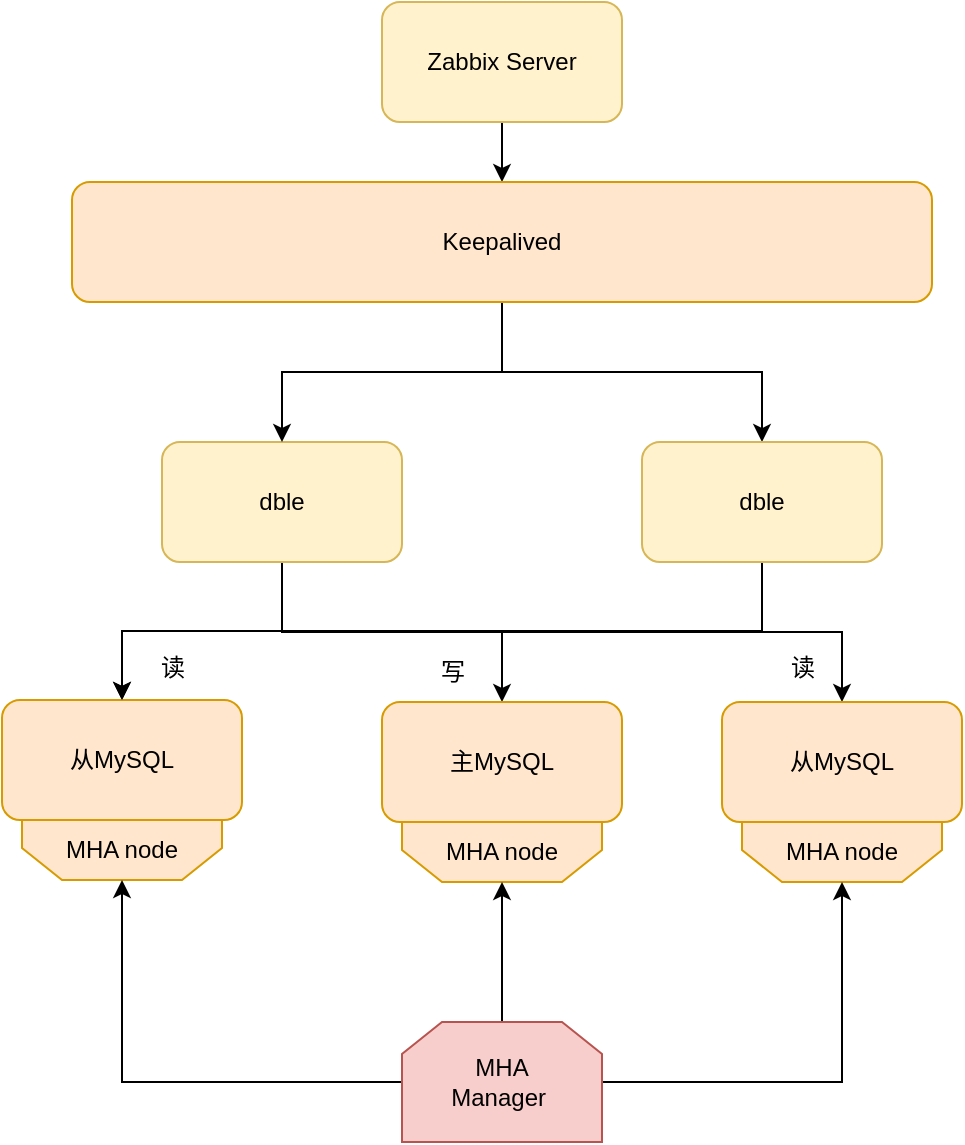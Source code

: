 <mxfile version="22.0.8" type="github">
  <diagram name="第 1 页" id="EZE1y0nEabGCO-7ae4F7">
    <mxGraphModel dx="956" dy="609" grid="1" gridSize="10" guides="1" tooltips="1" connect="1" arrows="1" fold="1" page="1" pageScale="1" pageWidth="827" pageHeight="1169" math="0" shadow="0">
      <root>
        <mxCell id="0" />
        <mxCell id="1" parent="0" />
        <mxCell id="XvlknHN8pUFhw5sS-KLo-2" style="edgeStyle=orthogonalEdgeStyle;rounded=0;orthogonalLoop=1;jettySize=auto;html=1;" edge="1" parent="1" source="ZX59vD8KczDdF2iJHPan-3" target="ZX59vD8KczDdF2iJHPan-26">
          <mxGeometry relative="1" as="geometry" />
        </mxCell>
        <mxCell id="ZX59vD8KczDdF2iJHPan-3" value="Zabbix Server" style="rounded=1;whiteSpace=wrap;html=1;fillColor=#fff2cc;strokeColor=#d6b656;" parent="1" vertex="1">
          <mxGeometry x="300" y="50" width="120" height="60" as="geometry" />
        </mxCell>
        <mxCell id="XvlknHN8pUFhw5sS-KLo-7" style="edgeStyle=orthogonalEdgeStyle;rounded=0;orthogonalLoop=1;jettySize=auto;html=1;entryX=0.5;entryY=0;entryDx=0;entryDy=0;" edge="1" parent="1" source="ZX59vD8KczDdF2iJHPan-4" target="ZX59vD8KczDdF2iJHPan-7">
          <mxGeometry relative="1" as="geometry" />
        </mxCell>
        <mxCell id="XvlknHN8pUFhw5sS-KLo-8" style="edgeStyle=orthogonalEdgeStyle;rounded=0;orthogonalLoop=1;jettySize=auto;html=1;" edge="1" parent="1" source="ZX59vD8KczDdF2iJHPan-4" target="ZX59vD8KczDdF2iJHPan-5">
          <mxGeometry relative="1" as="geometry" />
        </mxCell>
        <mxCell id="XvlknHN8pUFhw5sS-KLo-11" style="edgeStyle=orthogonalEdgeStyle;rounded=0;orthogonalLoop=1;jettySize=auto;html=1;exitX=0.5;exitY=1;exitDx=0;exitDy=0;" edge="1" parent="1" source="ZX59vD8KczDdF2iJHPan-4" target="ZX59vD8KczDdF2iJHPan-8">
          <mxGeometry relative="1" as="geometry" />
        </mxCell>
        <mxCell id="ZX59vD8KczDdF2iJHPan-4" value="dble" style="rounded=1;whiteSpace=wrap;html=1;fillColor=#fff2cc;strokeColor=#d6b656;" parent="1" vertex="1">
          <mxGeometry x="190" y="270" width="120" height="60" as="geometry" />
        </mxCell>
        <mxCell id="ZX59vD8KczDdF2iJHPan-5" value="主MySQL" style="rounded=1;whiteSpace=wrap;html=1;fillColor=#ffe6cc;strokeColor=#d79b00;" parent="1" vertex="1">
          <mxGeometry x="300" y="400" width="120" height="60" as="geometry" />
        </mxCell>
        <mxCell id="ZX59vD8KczDdF2iJHPan-7" value="从MySQL" style="rounded=1;whiteSpace=wrap;html=1;fillColor=#ffe6cc;strokeColor=#d79b00;" parent="1" vertex="1">
          <mxGeometry x="110" y="399" width="120" height="60" as="geometry" />
        </mxCell>
        <mxCell id="ZX59vD8KczDdF2iJHPan-8" value="从MySQL" style="rounded=1;whiteSpace=wrap;html=1;fillColor=#ffe6cc;strokeColor=#d79b00;" parent="1" vertex="1">
          <mxGeometry x="470" y="400" width="120" height="60" as="geometry" />
        </mxCell>
        <mxCell id="ZX59vD8KczDdF2iJHPan-13" value="MHA node" style="shape=loopLimit;whiteSpace=wrap;html=1;direction=west;strokeColor=#d79b00;shadow=0;fillColor=#ffe6cc;" parent="1" vertex="1">
          <mxGeometry x="120" y="459" width="100" height="30" as="geometry" />
        </mxCell>
        <mxCell id="ZX59vD8KczDdF2iJHPan-14" style="edgeStyle=orthogonalEdgeStyle;rounded=0;orthogonalLoop=1;jettySize=auto;html=1;exitX=0.5;exitY=0;exitDx=0;exitDy=0;" parent="1" source="ZX59vD8KczDdF2iJHPan-13" target="ZX59vD8KczDdF2iJHPan-13" edge="1">
          <mxGeometry relative="1" as="geometry" />
        </mxCell>
        <mxCell id="ZX59vD8KczDdF2iJHPan-15" value="MHA node" style="shape=loopLimit;whiteSpace=wrap;html=1;direction=west;fillColor=#ffe6cc;strokeColor=#d79b00;" parent="1" vertex="1">
          <mxGeometry x="480" y="460" width="100" height="30" as="geometry" />
        </mxCell>
        <mxCell id="ZX59vD8KczDdF2iJHPan-16" value="MHA node" style="shape=loopLimit;whiteSpace=wrap;html=1;direction=west;fillColor=#ffe6cc;strokeColor=#d79b00;" parent="1" vertex="1">
          <mxGeometry x="310" y="460" width="100" height="30" as="geometry" />
        </mxCell>
        <mxCell id="ZX59vD8KczDdF2iJHPan-22" style="edgeStyle=orthogonalEdgeStyle;rounded=0;orthogonalLoop=1;jettySize=auto;html=1;entryX=0.5;entryY=0;entryDx=0;entryDy=0;" parent="1" source="ZX59vD8KczDdF2iJHPan-17" target="ZX59vD8KczDdF2iJHPan-13" edge="1">
          <mxGeometry relative="1" as="geometry">
            <mxPoint x="160" y="490" as="targetPoint" />
          </mxGeometry>
        </mxCell>
        <mxCell id="ZX59vD8KczDdF2iJHPan-24" style="edgeStyle=orthogonalEdgeStyle;rounded=0;orthogonalLoop=1;jettySize=auto;html=1;entryX=0.5;entryY=0;entryDx=0;entryDy=0;" parent="1" source="ZX59vD8KczDdF2iJHPan-17" target="ZX59vD8KczDdF2iJHPan-16" edge="1">
          <mxGeometry relative="1" as="geometry" />
        </mxCell>
        <mxCell id="ZX59vD8KczDdF2iJHPan-32" style="edgeStyle=orthogonalEdgeStyle;rounded=0;orthogonalLoop=1;jettySize=auto;html=1;entryX=0.5;entryY=0;entryDx=0;entryDy=0;" parent="1" source="ZX59vD8KczDdF2iJHPan-17" target="ZX59vD8KczDdF2iJHPan-15" edge="1">
          <mxGeometry relative="1" as="geometry" />
        </mxCell>
        <mxCell id="ZX59vD8KczDdF2iJHPan-17" value="MHA&lt;br&gt;Manager&amp;nbsp;" style="shape=loopLimit;whiteSpace=wrap;html=1;direction=east;fillColor=#f8cecc;strokeColor=#b85450;" parent="1" vertex="1">
          <mxGeometry x="310" y="560" width="100" height="60" as="geometry" />
        </mxCell>
        <mxCell id="XvlknHN8pUFhw5sS-KLo-3" style="edgeStyle=orthogonalEdgeStyle;rounded=0;orthogonalLoop=1;jettySize=auto;html=1;exitX=0.5;exitY=1;exitDx=0;exitDy=0;entryX=0.5;entryY=0;entryDx=0;entryDy=0;" edge="1" parent="1" source="ZX59vD8KczDdF2iJHPan-26" target="ZX59vD8KczDdF2iJHPan-4">
          <mxGeometry relative="1" as="geometry" />
        </mxCell>
        <mxCell id="XvlknHN8pUFhw5sS-KLo-4" style="edgeStyle=orthogonalEdgeStyle;rounded=0;orthogonalLoop=1;jettySize=auto;html=1;exitX=0.5;exitY=1;exitDx=0;exitDy=0;" edge="1" parent="1" source="ZX59vD8KczDdF2iJHPan-26" target="XvlknHN8pUFhw5sS-KLo-1">
          <mxGeometry relative="1" as="geometry" />
        </mxCell>
        <mxCell id="ZX59vD8KczDdF2iJHPan-26" value="Keepalived" style="rounded=1;whiteSpace=wrap;html=1;fillColor=#ffe6cc;strokeColor=#d79b00;" parent="1" vertex="1">
          <mxGeometry x="145" y="140" width="430" height="60" as="geometry" />
        </mxCell>
        <mxCell id="XvlknHN8pUFhw5sS-KLo-12" style="edgeStyle=orthogonalEdgeStyle;rounded=0;orthogonalLoop=1;jettySize=auto;html=1;entryX=0.5;entryY=0;entryDx=0;entryDy=0;exitX=0.5;exitY=1;exitDx=0;exitDy=0;" edge="1" parent="1" source="XvlknHN8pUFhw5sS-KLo-1" target="ZX59vD8KczDdF2iJHPan-7">
          <mxGeometry relative="1" as="geometry" />
        </mxCell>
        <mxCell id="XvlknHN8pUFhw5sS-KLo-1" value="dble" style="rounded=1;whiteSpace=wrap;html=1;fillColor=#fff2cc;strokeColor=#d6b656;" vertex="1" parent="1">
          <mxGeometry x="430" y="270" width="120" height="60" as="geometry" />
        </mxCell>
        <mxCell id="XvlknHN8pUFhw5sS-KLo-14" value="写" style="text;html=1;align=center;verticalAlign=middle;resizable=0;points=[];autosize=1;strokeColor=none;fillColor=none;" vertex="1" parent="1">
          <mxGeometry x="315" y="370" width="40" height="30" as="geometry" />
        </mxCell>
        <mxCell id="XvlknHN8pUFhw5sS-KLo-15" value="读" style="text;html=1;align=center;verticalAlign=middle;resizable=0;points=[];autosize=1;strokeColor=none;fillColor=none;" vertex="1" parent="1">
          <mxGeometry x="490" y="368" width="40" height="30" as="geometry" />
        </mxCell>
        <mxCell id="XvlknHN8pUFhw5sS-KLo-16" value="读" style="text;html=1;align=center;verticalAlign=middle;resizable=0;points=[];autosize=1;strokeColor=none;fillColor=none;" vertex="1" parent="1">
          <mxGeometry x="175" y="368" width="40" height="30" as="geometry" />
        </mxCell>
      </root>
    </mxGraphModel>
  </diagram>
</mxfile>
